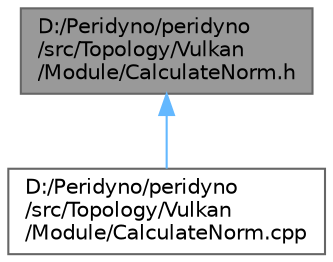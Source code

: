 digraph "D:/Peridyno/peridyno/src/Topology/Vulkan/Module/CalculateNorm.h"
{
 // LATEX_PDF_SIZE
  bgcolor="transparent";
  edge [fontname=Helvetica,fontsize=10,labelfontname=Helvetica,labelfontsize=10];
  node [fontname=Helvetica,fontsize=10,shape=box,height=0.2,width=0.4];
  Node1 [id="Node000001",label="D:/Peridyno/peridyno\l/src/Topology/Vulkan\l/Module/CalculateNorm.h",height=0.2,width=0.4,color="gray40", fillcolor="grey60", style="filled", fontcolor="black",tooltip=" "];
  Node1 -> Node2 [id="edge1_Node000001_Node000002",dir="back",color="steelblue1",style="solid",tooltip=" "];
  Node2 [id="Node000002",label="D:/Peridyno/peridyno\l/src/Topology/Vulkan\l/Module/CalculateNorm.cpp",height=0.2,width=0.4,color="grey40", fillcolor="white", style="filled",URL="$_calculate_norm_8cpp.html",tooltip=" "];
}
